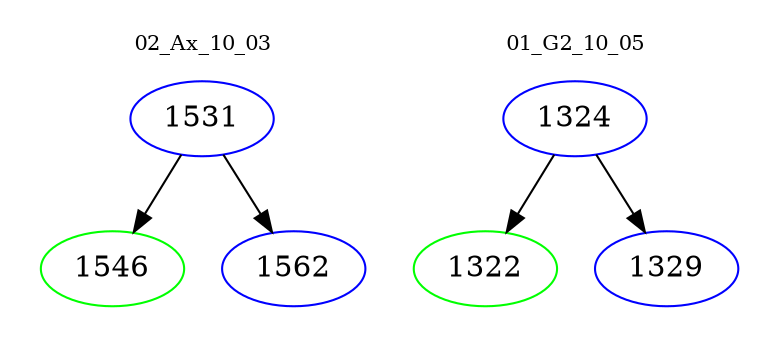 digraph{
subgraph cluster_0 {
color = white
label = "02_Ax_10_03";
fontsize=10;
T0_1531 [label="1531", color="blue"]
T0_1531 -> T0_1546 [color="black"]
T0_1546 [label="1546", color="green"]
T0_1531 -> T0_1562 [color="black"]
T0_1562 [label="1562", color="blue"]
}
subgraph cluster_1 {
color = white
label = "01_G2_10_05";
fontsize=10;
T1_1324 [label="1324", color="blue"]
T1_1324 -> T1_1322 [color="black"]
T1_1322 [label="1322", color="green"]
T1_1324 -> T1_1329 [color="black"]
T1_1329 [label="1329", color="blue"]
}
}
